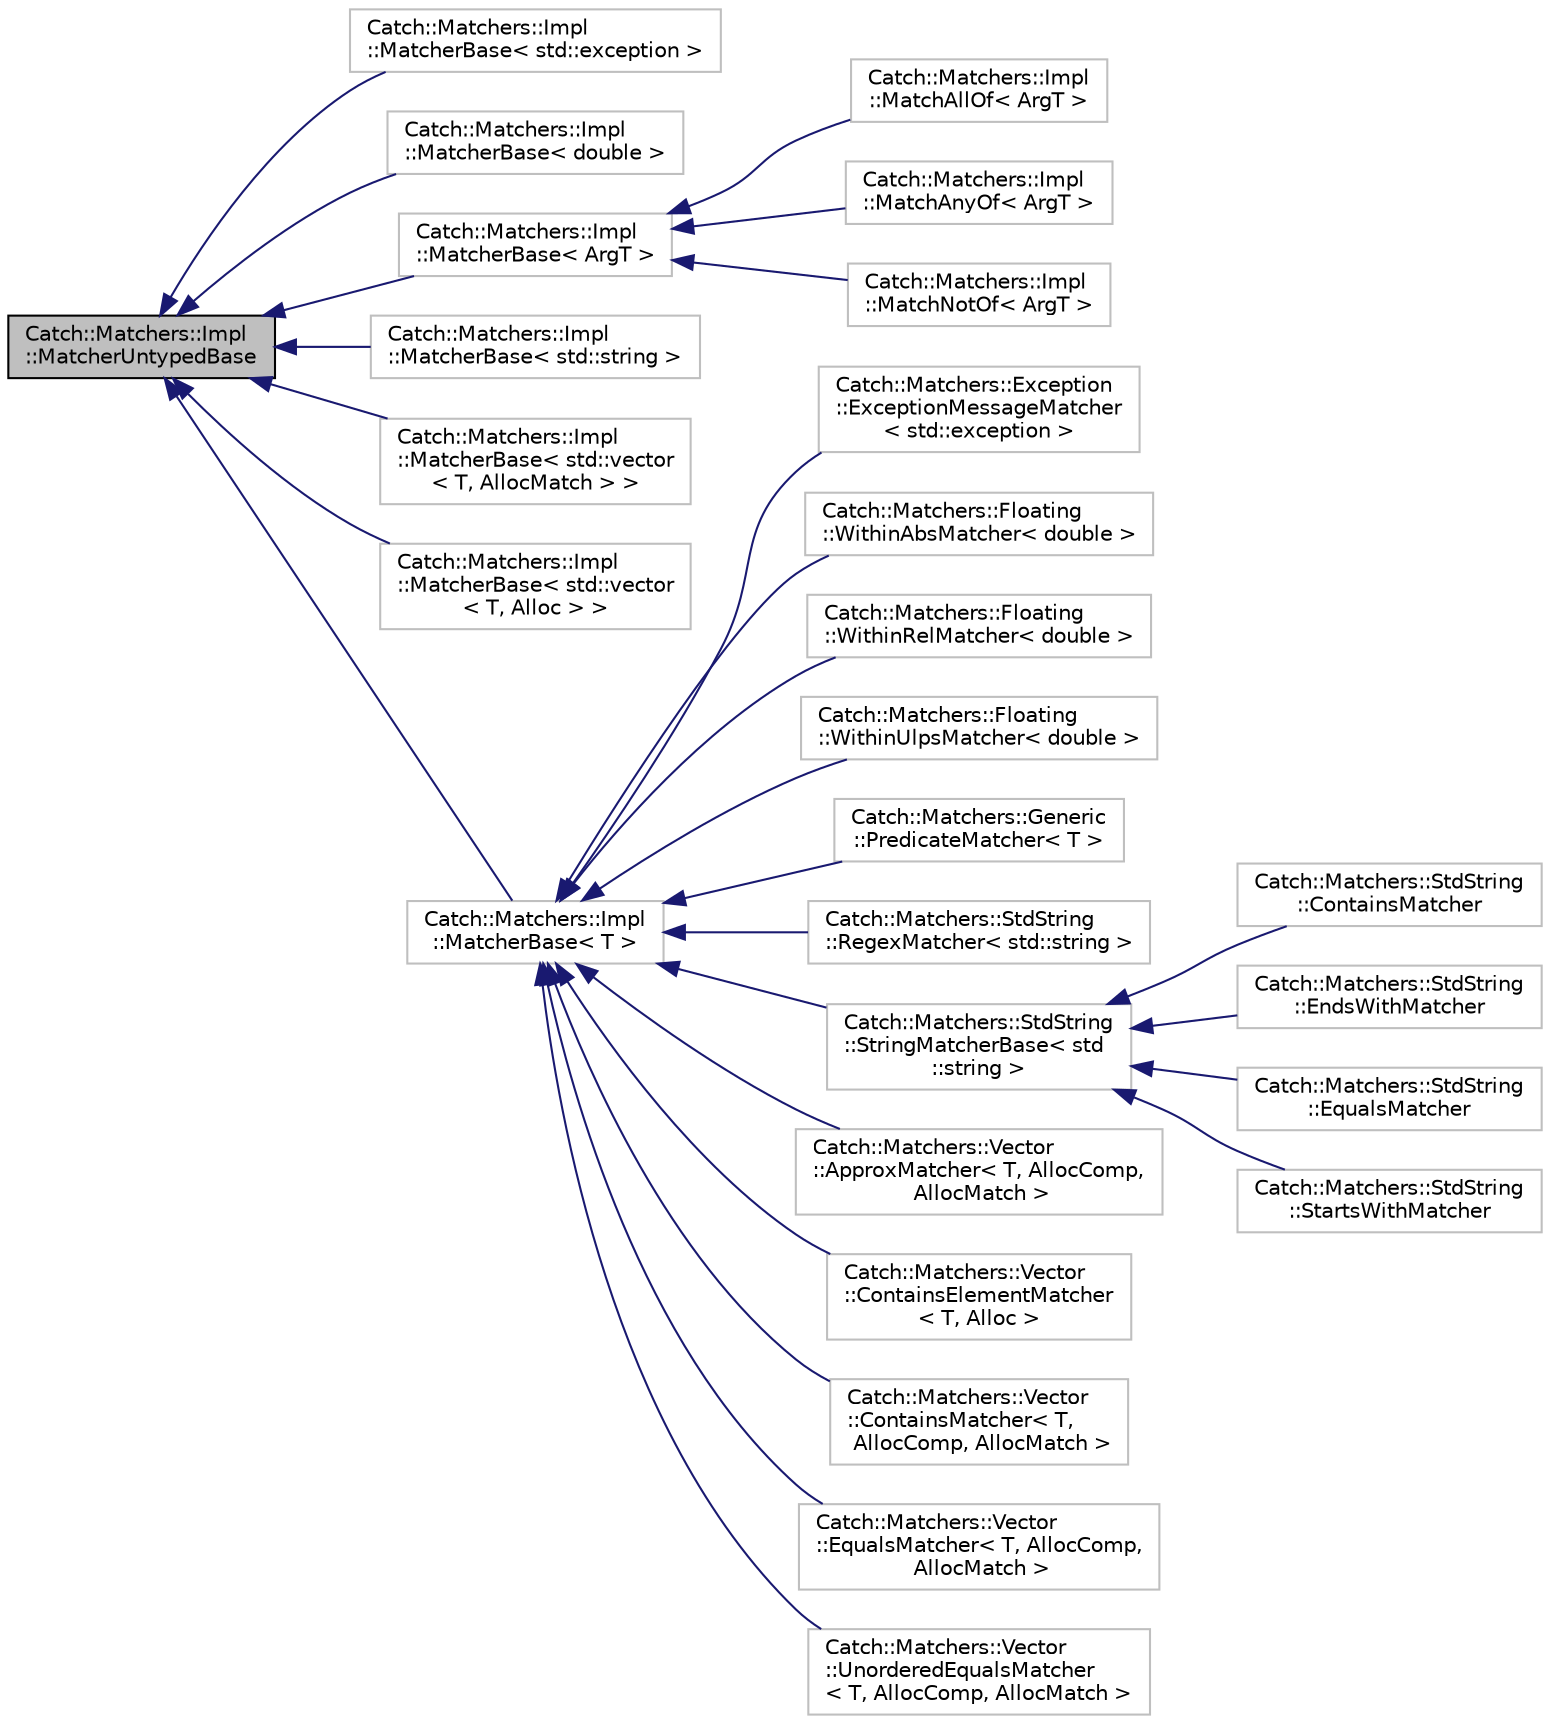 digraph "Catch::Matchers::Impl::MatcherUntypedBase"
{
 // LATEX_PDF_SIZE
  edge [fontname="Helvetica",fontsize="10",labelfontname="Helvetica",labelfontsize="10"];
  node [fontname="Helvetica",fontsize="10",shape=record];
  rankdir="LR";
  Node1 [label="Catch::Matchers::Impl\l::MatcherUntypedBase",height=0.2,width=0.4,color="black", fillcolor="grey75", style="filled", fontcolor="black",tooltip=" "];
  Node1 -> Node2 [dir="back",color="midnightblue",fontsize="10",style="solid"];
  Node2 [label="Catch::Matchers::Impl\l::MatcherBase\< std::exception \>",height=0.2,width=0.4,color="grey75", fillcolor="white", style="filled",URL="$structCatch_1_1Matchers_1_1Impl_1_1MatcherBase.html",tooltip=" "];
  Node1 -> Node3 [dir="back",color="midnightblue",fontsize="10",style="solid"];
  Node3 [label="Catch::Matchers::Impl\l::MatcherBase\< double \>",height=0.2,width=0.4,color="grey75", fillcolor="white", style="filled",URL="$structCatch_1_1Matchers_1_1Impl_1_1MatcherBase.html",tooltip=" "];
  Node1 -> Node4 [dir="back",color="midnightblue",fontsize="10",style="solid"];
  Node4 [label="Catch::Matchers::Impl\l::MatcherBase\< ArgT \>",height=0.2,width=0.4,color="grey75", fillcolor="white", style="filled",URL="$structCatch_1_1Matchers_1_1Impl_1_1MatcherBase.html",tooltip=" "];
  Node4 -> Node5 [dir="back",color="midnightblue",fontsize="10",style="solid"];
  Node5 [label="Catch::Matchers::Impl\l::MatchAllOf\< ArgT \>",height=0.2,width=0.4,color="grey75", fillcolor="white", style="filled",URL="$structCatch_1_1Matchers_1_1Impl_1_1MatchAllOf.html",tooltip=" "];
  Node4 -> Node6 [dir="back",color="midnightblue",fontsize="10",style="solid"];
  Node6 [label="Catch::Matchers::Impl\l::MatchAnyOf\< ArgT \>",height=0.2,width=0.4,color="grey75", fillcolor="white", style="filled",URL="$structCatch_1_1Matchers_1_1Impl_1_1MatchAnyOf.html",tooltip=" "];
  Node4 -> Node7 [dir="back",color="midnightblue",fontsize="10",style="solid"];
  Node7 [label="Catch::Matchers::Impl\l::MatchNotOf\< ArgT \>",height=0.2,width=0.4,color="grey75", fillcolor="white", style="filled",URL="$structCatch_1_1Matchers_1_1Impl_1_1MatchNotOf.html",tooltip=" "];
  Node1 -> Node8 [dir="back",color="midnightblue",fontsize="10",style="solid"];
  Node8 [label="Catch::Matchers::Impl\l::MatcherBase\< std::string \>",height=0.2,width=0.4,color="grey75", fillcolor="white", style="filled",URL="$structCatch_1_1Matchers_1_1Impl_1_1MatcherBase.html",tooltip=" "];
  Node1 -> Node9 [dir="back",color="midnightblue",fontsize="10",style="solid"];
  Node9 [label="Catch::Matchers::Impl\l::MatcherBase\< std::vector\l\< T, AllocMatch \> \>",height=0.2,width=0.4,color="grey75", fillcolor="white", style="filled",URL="$structCatch_1_1Matchers_1_1Impl_1_1MatcherBase.html",tooltip=" "];
  Node1 -> Node10 [dir="back",color="midnightblue",fontsize="10",style="solid"];
  Node10 [label="Catch::Matchers::Impl\l::MatcherBase\< std::vector\l\< T, Alloc \> \>",height=0.2,width=0.4,color="grey75", fillcolor="white", style="filled",URL="$structCatch_1_1Matchers_1_1Impl_1_1MatcherBase.html",tooltip=" "];
  Node1 -> Node11 [dir="back",color="midnightblue",fontsize="10",style="solid"];
  Node11 [label="Catch::Matchers::Impl\l::MatcherBase\< T \>",height=0.2,width=0.4,color="grey75", fillcolor="white", style="filled",URL="$structCatch_1_1Matchers_1_1Impl_1_1MatcherBase.html",tooltip=" "];
  Node11 -> Node12 [dir="back",color="midnightblue",fontsize="10",style="solid"];
  Node12 [label="Catch::Matchers::Exception\l::ExceptionMessageMatcher\l\< std::exception \>",height=0.2,width=0.4,color="grey75", fillcolor="white", style="filled",URL="$classCatch_1_1Matchers_1_1Exception_1_1ExceptionMessageMatcher.html",tooltip=" "];
  Node11 -> Node13 [dir="back",color="midnightblue",fontsize="10",style="solid"];
  Node13 [label="Catch::Matchers::Floating\l::WithinAbsMatcher\< double \>",height=0.2,width=0.4,color="grey75", fillcolor="white", style="filled",URL="$structCatch_1_1Matchers_1_1Floating_1_1WithinAbsMatcher.html",tooltip=" "];
  Node11 -> Node14 [dir="back",color="midnightblue",fontsize="10",style="solid"];
  Node14 [label="Catch::Matchers::Floating\l::WithinRelMatcher\< double \>",height=0.2,width=0.4,color="grey75", fillcolor="white", style="filled",URL="$structCatch_1_1Matchers_1_1Floating_1_1WithinRelMatcher.html",tooltip=" "];
  Node11 -> Node15 [dir="back",color="midnightblue",fontsize="10",style="solid"];
  Node15 [label="Catch::Matchers::Floating\l::WithinUlpsMatcher\< double \>",height=0.2,width=0.4,color="grey75", fillcolor="white", style="filled",URL="$structCatch_1_1Matchers_1_1Floating_1_1WithinUlpsMatcher.html",tooltip=" "];
  Node11 -> Node16 [dir="back",color="midnightblue",fontsize="10",style="solid"];
  Node16 [label="Catch::Matchers::Generic\l::PredicateMatcher\< T \>",height=0.2,width=0.4,color="grey75", fillcolor="white", style="filled",URL="$classCatch_1_1Matchers_1_1Generic_1_1PredicateMatcher.html",tooltip=" "];
  Node11 -> Node17 [dir="back",color="midnightblue",fontsize="10",style="solid"];
  Node17 [label="Catch::Matchers::StdString\l::RegexMatcher\< std::string \>",height=0.2,width=0.4,color="grey75", fillcolor="white", style="filled",URL="$structCatch_1_1Matchers_1_1StdString_1_1RegexMatcher.html",tooltip=" "];
  Node11 -> Node18 [dir="back",color="midnightblue",fontsize="10",style="solid"];
  Node18 [label="Catch::Matchers::StdString\l::StringMatcherBase\< std\l::string \>",height=0.2,width=0.4,color="grey75", fillcolor="white", style="filled",URL="$structCatch_1_1Matchers_1_1StdString_1_1StringMatcherBase.html",tooltip=" "];
  Node18 -> Node19 [dir="back",color="midnightblue",fontsize="10",style="solid"];
  Node19 [label="Catch::Matchers::StdString\l::ContainsMatcher",height=0.2,width=0.4,color="grey75", fillcolor="white", style="filled",URL="$structCatch_1_1Matchers_1_1StdString_1_1ContainsMatcher.html",tooltip=" "];
  Node18 -> Node20 [dir="back",color="midnightblue",fontsize="10",style="solid"];
  Node20 [label="Catch::Matchers::StdString\l::EndsWithMatcher",height=0.2,width=0.4,color="grey75", fillcolor="white", style="filled",URL="$structCatch_1_1Matchers_1_1StdString_1_1EndsWithMatcher.html",tooltip=" "];
  Node18 -> Node21 [dir="back",color="midnightblue",fontsize="10",style="solid"];
  Node21 [label="Catch::Matchers::StdString\l::EqualsMatcher",height=0.2,width=0.4,color="grey75", fillcolor="white", style="filled",URL="$structCatch_1_1Matchers_1_1StdString_1_1EqualsMatcher.html",tooltip=" "];
  Node18 -> Node22 [dir="back",color="midnightblue",fontsize="10",style="solid"];
  Node22 [label="Catch::Matchers::StdString\l::StartsWithMatcher",height=0.2,width=0.4,color="grey75", fillcolor="white", style="filled",URL="$structCatch_1_1Matchers_1_1StdString_1_1StartsWithMatcher.html",tooltip=" "];
  Node11 -> Node23 [dir="back",color="midnightblue",fontsize="10",style="solid"];
  Node23 [label="Catch::Matchers::Vector\l::ApproxMatcher\< T, AllocComp,\l AllocMatch \>",height=0.2,width=0.4,color="grey75", fillcolor="white", style="filled",URL="$structCatch_1_1Matchers_1_1Vector_1_1ApproxMatcher.html",tooltip=" "];
  Node11 -> Node24 [dir="back",color="midnightblue",fontsize="10",style="solid"];
  Node24 [label="Catch::Matchers::Vector\l::ContainsElementMatcher\l\< T, Alloc \>",height=0.2,width=0.4,color="grey75", fillcolor="white", style="filled",URL="$structCatch_1_1Matchers_1_1Vector_1_1ContainsElementMatcher.html",tooltip=" "];
  Node11 -> Node25 [dir="back",color="midnightblue",fontsize="10",style="solid"];
  Node25 [label="Catch::Matchers::Vector\l::ContainsMatcher\< T,\l AllocComp, AllocMatch \>",height=0.2,width=0.4,color="grey75", fillcolor="white", style="filled",URL="$structCatch_1_1Matchers_1_1Vector_1_1ContainsMatcher.html",tooltip=" "];
  Node11 -> Node26 [dir="back",color="midnightblue",fontsize="10",style="solid"];
  Node26 [label="Catch::Matchers::Vector\l::EqualsMatcher\< T, AllocComp,\l AllocMatch \>",height=0.2,width=0.4,color="grey75", fillcolor="white", style="filled",URL="$structCatch_1_1Matchers_1_1Vector_1_1EqualsMatcher.html",tooltip=" "];
  Node11 -> Node27 [dir="back",color="midnightblue",fontsize="10",style="solid"];
  Node27 [label="Catch::Matchers::Vector\l::UnorderedEqualsMatcher\l\< T, AllocComp, AllocMatch \>",height=0.2,width=0.4,color="grey75", fillcolor="white", style="filled",URL="$structCatch_1_1Matchers_1_1Vector_1_1UnorderedEqualsMatcher.html",tooltip=" "];
}
